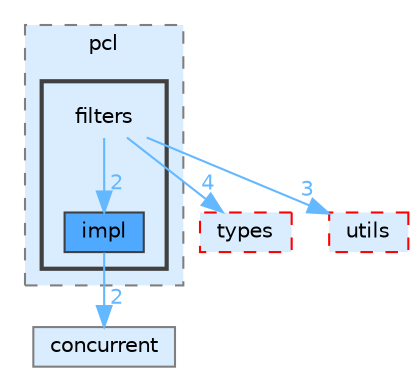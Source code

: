 digraph "src/include/cpp-toolbox/pcl/filters"
{
 // LATEX_PDF_SIZE
  bgcolor="transparent";
  edge [fontname=Helvetica,fontsize=10,labelfontname=Helvetica,labelfontsize=10];
  node [fontname=Helvetica,fontsize=10,shape=box,height=0.2,width=0.4];
  compound=true
  subgraph clusterdir_f66d48d75a3d5d9d9a342840712bf869 {
    graph [ bgcolor="#daedff", pencolor="grey50", label="pcl", fontname=Helvetica,fontsize=10 style="filled,dashed", URL="dir_f66d48d75a3d5d9d9a342840712bf869.html",tooltip=""]
  subgraph clusterdir_db6ed2df9ca48b48cffa25729378b8de {
    graph [ bgcolor="#daedff", pencolor="grey25", label="", fontname=Helvetica,fontsize=10 style="filled,bold", URL="dir_db6ed2df9ca48b48cffa25729378b8de.html",tooltip=""]
    dir_db6ed2df9ca48b48cffa25729378b8de [shape=plaintext, label="filters"];
  dir_15407bf573b84458490d9ee2317432c1 [label="impl", fillcolor="#4ea9ff", color="grey25", style="filled", URL="dir_15407bf573b84458490d9ee2317432c1.html",tooltip=""];
  }
  }
  dir_d073c017754f5bdb7e8e1de8ad13b99a [label="types", fillcolor="#daedff", color="red", style="filled,dashed", URL="dir_d073c017754f5bdb7e8e1de8ad13b99a.html",tooltip=""];
  dir_f67a023f401e335084376ee616e38b67 [label="utils", fillcolor="#daedff", color="red", style="filled,dashed", URL="dir_f67a023f401e335084376ee616e38b67.html",tooltip=""];
  dir_53097c1fb4416aacf03fa23589a54650 [label="concurrent", fillcolor="#daedff", color="grey50", style="filled", URL="dir_53097c1fb4416aacf03fa23589a54650.html",tooltip=""];
  dir_db6ed2df9ca48b48cffa25729378b8de->dir_15407bf573b84458490d9ee2317432c1 [headlabel="2", labeldistance=1.5 headhref="dir_000010_000014.html" href="dir_000010_000014.html" color="steelblue1" fontcolor="steelblue1"];
  dir_db6ed2df9ca48b48cffa25729378b8de->dir_d073c017754f5bdb7e8e1de8ad13b99a [headlabel="4", labeldistance=1.5 headhref="dir_000010_000026.html" href="dir_000010_000026.html" color="steelblue1" fontcolor="steelblue1"];
  dir_db6ed2df9ca48b48cffa25729378b8de->dir_f67a023f401e335084376ee616e38b67 [headlabel="3", labeldistance=1.5 headhref="dir_000010_000027.html" href="dir_000010_000027.html" color="steelblue1" fontcolor="steelblue1"];
  dir_15407bf573b84458490d9ee2317432c1->dir_53097c1fb4416aacf03fa23589a54650 [headlabel="2", labeldistance=1.5 headhref="dir_000014_000001.html" href="dir_000014_000001.html" color="steelblue1" fontcolor="steelblue1"];
}
